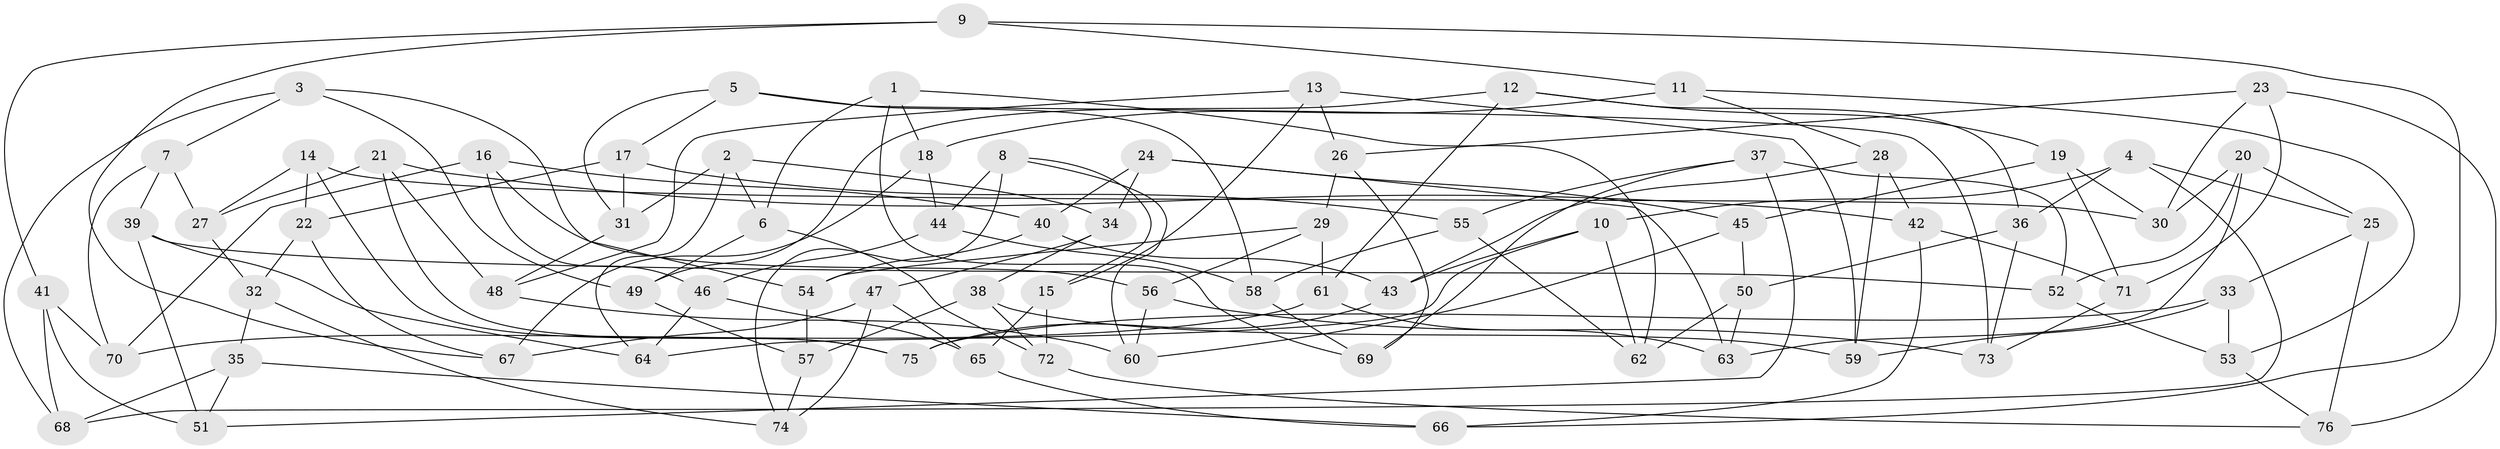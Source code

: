// Generated by graph-tools (version 1.1) at 2025/11/02/27/25 16:11:49]
// undirected, 76 vertices, 152 edges
graph export_dot {
graph [start="1"]
  node [color=gray90,style=filled];
  1;
  2;
  3;
  4;
  5;
  6;
  7;
  8;
  9;
  10;
  11;
  12;
  13;
  14;
  15;
  16;
  17;
  18;
  19;
  20;
  21;
  22;
  23;
  24;
  25;
  26;
  27;
  28;
  29;
  30;
  31;
  32;
  33;
  34;
  35;
  36;
  37;
  38;
  39;
  40;
  41;
  42;
  43;
  44;
  45;
  46;
  47;
  48;
  49;
  50;
  51;
  52;
  53;
  54;
  55;
  56;
  57;
  58;
  59;
  60;
  61;
  62;
  63;
  64;
  65;
  66;
  67;
  68;
  69;
  70;
  71;
  72;
  73;
  74;
  75;
  76;
  1 -- 6;
  1 -- 18;
  1 -- 69;
  1 -- 62;
  2 -- 34;
  2 -- 64;
  2 -- 31;
  2 -- 6;
  3 -- 7;
  3 -- 49;
  3 -- 54;
  3 -- 68;
  4 -- 25;
  4 -- 68;
  4 -- 10;
  4 -- 36;
  5 -- 31;
  5 -- 73;
  5 -- 58;
  5 -- 17;
  6 -- 72;
  6 -- 49;
  7 -- 39;
  7 -- 70;
  7 -- 27;
  8 -- 15;
  8 -- 44;
  8 -- 74;
  8 -- 60;
  9 -- 66;
  9 -- 67;
  9 -- 11;
  9 -- 41;
  10 -- 64;
  10 -- 43;
  10 -- 62;
  11 -- 18;
  11 -- 28;
  11 -- 53;
  12 -- 61;
  12 -- 36;
  12 -- 19;
  12 -- 49;
  13 -- 15;
  13 -- 48;
  13 -- 59;
  13 -- 26;
  14 -- 22;
  14 -- 27;
  14 -- 30;
  14 -- 75;
  15 -- 65;
  15 -- 72;
  16 -- 40;
  16 -- 56;
  16 -- 46;
  16 -- 70;
  17 -- 55;
  17 -- 31;
  17 -- 22;
  18 -- 44;
  18 -- 67;
  19 -- 45;
  19 -- 71;
  19 -- 30;
  20 -- 63;
  20 -- 52;
  20 -- 30;
  20 -- 25;
  21 -- 48;
  21 -- 75;
  21 -- 27;
  21 -- 42;
  22 -- 32;
  22 -- 67;
  23 -- 71;
  23 -- 30;
  23 -- 76;
  23 -- 26;
  24 -- 63;
  24 -- 45;
  24 -- 34;
  24 -- 40;
  25 -- 76;
  25 -- 33;
  26 -- 69;
  26 -- 29;
  27 -- 32;
  28 -- 42;
  28 -- 43;
  28 -- 59;
  29 -- 56;
  29 -- 61;
  29 -- 54;
  31 -- 48;
  32 -- 35;
  32 -- 74;
  33 -- 53;
  33 -- 59;
  33 -- 75;
  34 -- 38;
  34 -- 47;
  35 -- 51;
  35 -- 68;
  35 -- 66;
  36 -- 73;
  36 -- 50;
  37 -- 52;
  37 -- 69;
  37 -- 55;
  37 -- 51;
  38 -- 59;
  38 -- 57;
  38 -- 72;
  39 -- 64;
  39 -- 52;
  39 -- 51;
  40 -- 54;
  40 -- 43;
  41 -- 51;
  41 -- 70;
  41 -- 68;
  42 -- 66;
  42 -- 71;
  43 -- 75;
  44 -- 46;
  44 -- 58;
  45 -- 50;
  45 -- 60;
  46 -- 64;
  46 -- 65;
  47 -- 74;
  47 -- 65;
  47 -- 67;
  48 -- 60;
  49 -- 57;
  50 -- 63;
  50 -- 62;
  52 -- 53;
  53 -- 76;
  54 -- 57;
  55 -- 58;
  55 -- 62;
  56 -- 73;
  56 -- 60;
  57 -- 74;
  58 -- 69;
  61 -- 70;
  61 -- 63;
  65 -- 66;
  71 -- 73;
  72 -- 76;
}
